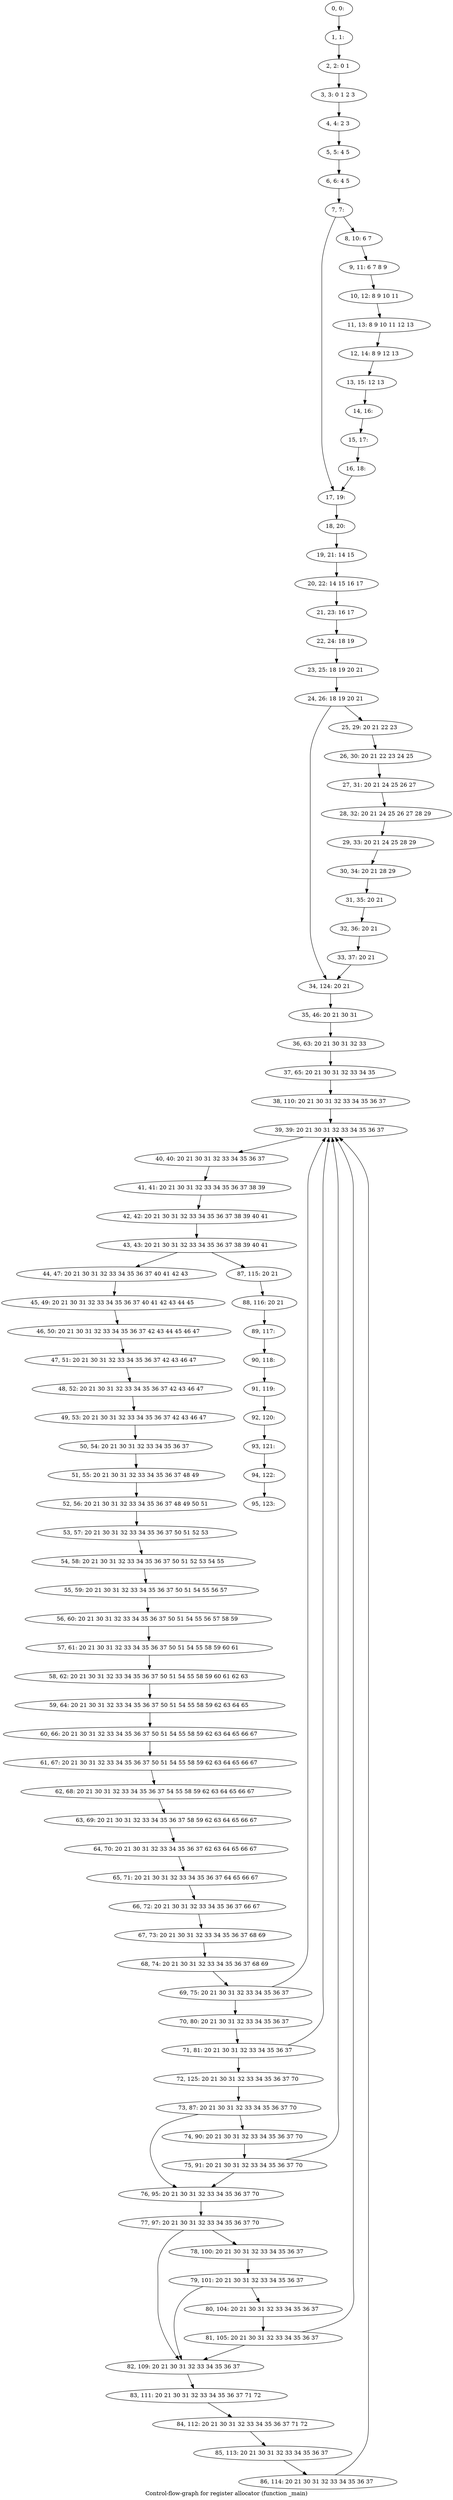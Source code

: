 digraph G {
graph [label="Control-flow-graph for register allocator (function _main)"]
0[label="0, 0: "];
1[label="1, 1: "];
2[label="2, 2: 0 1 "];
3[label="3, 3: 0 1 2 3 "];
4[label="4, 4: 2 3 "];
5[label="5, 5: 4 5 "];
6[label="6, 6: 4 5 "];
7[label="7, 7: "];
8[label="8, 10: 6 7 "];
9[label="9, 11: 6 7 8 9 "];
10[label="10, 12: 8 9 10 11 "];
11[label="11, 13: 8 9 10 11 12 13 "];
12[label="12, 14: 8 9 12 13 "];
13[label="13, 15: 12 13 "];
14[label="14, 16: "];
15[label="15, 17: "];
16[label="16, 18: "];
17[label="17, 19: "];
18[label="18, 20: "];
19[label="19, 21: 14 15 "];
20[label="20, 22: 14 15 16 17 "];
21[label="21, 23: 16 17 "];
22[label="22, 24: 18 19 "];
23[label="23, 25: 18 19 20 21 "];
24[label="24, 26: 18 19 20 21 "];
25[label="25, 29: 20 21 22 23 "];
26[label="26, 30: 20 21 22 23 24 25 "];
27[label="27, 31: 20 21 24 25 26 27 "];
28[label="28, 32: 20 21 24 25 26 27 28 29 "];
29[label="29, 33: 20 21 24 25 28 29 "];
30[label="30, 34: 20 21 28 29 "];
31[label="31, 35: 20 21 "];
32[label="32, 36: 20 21 "];
33[label="33, 37: 20 21 "];
34[label="34, 124: 20 21 "];
35[label="35, 46: 20 21 30 31 "];
36[label="36, 63: 20 21 30 31 32 33 "];
37[label="37, 65: 20 21 30 31 32 33 34 35 "];
38[label="38, 110: 20 21 30 31 32 33 34 35 36 37 "];
39[label="39, 39: 20 21 30 31 32 33 34 35 36 37 "];
40[label="40, 40: 20 21 30 31 32 33 34 35 36 37 "];
41[label="41, 41: 20 21 30 31 32 33 34 35 36 37 38 39 "];
42[label="42, 42: 20 21 30 31 32 33 34 35 36 37 38 39 40 41 "];
43[label="43, 43: 20 21 30 31 32 33 34 35 36 37 38 39 40 41 "];
44[label="44, 47: 20 21 30 31 32 33 34 35 36 37 40 41 42 43 "];
45[label="45, 49: 20 21 30 31 32 33 34 35 36 37 40 41 42 43 44 45 "];
46[label="46, 50: 20 21 30 31 32 33 34 35 36 37 42 43 44 45 46 47 "];
47[label="47, 51: 20 21 30 31 32 33 34 35 36 37 42 43 46 47 "];
48[label="48, 52: 20 21 30 31 32 33 34 35 36 37 42 43 46 47 "];
49[label="49, 53: 20 21 30 31 32 33 34 35 36 37 42 43 46 47 "];
50[label="50, 54: 20 21 30 31 32 33 34 35 36 37 "];
51[label="51, 55: 20 21 30 31 32 33 34 35 36 37 48 49 "];
52[label="52, 56: 20 21 30 31 32 33 34 35 36 37 48 49 50 51 "];
53[label="53, 57: 20 21 30 31 32 33 34 35 36 37 50 51 52 53 "];
54[label="54, 58: 20 21 30 31 32 33 34 35 36 37 50 51 52 53 54 55 "];
55[label="55, 59: 20 21 30 31 32 33 34 35 36 37 50 51 54 55 56 57 "];
56[label="56, 60: 20 21 30 31 32 33 34 35 36 37 50 51 54 55 56 57 58 59 "];
57[label="57, 61: 20 21 30 31 32 33 34 35 36 37 50 51 54 55 58 59 60 61 "];
58[label="58, 62: 20 21 30 31 32 33 34 35 36 37 50 51 54 55 58 59 60 61 62 63 "];
59[label="59, 64: 20 21 30 31 32 33 34 35 36 37 50 51 54 55 58 59 62 63 64 65 "];
60[label="60, 66: 20 21 30 31 32 33 34 35 36 37 50 51 54 55 58 59 62 63 64 65 66 67 "];
61[label="61, 67: 20 21 30 31 32 33 34 35 36 37 50 51 54 55 58 59 62 63 64 65 66 67 "];
62[label="62, 68: 20 21 30 31 32 33 34 35 36 37 54 55 58 59 62 63 64 65 66 67 "];
63[label="63, 69: 20 21 30 31 32 33 34 35 36 37 58 59 62 63 64 65 66 67 "];
64[label="64, 70: 20 21 30 31 32 33 34 35 36 37 62 63 64 65 66 67 "];
65[label="65, 71: 20 21 30 31 32 33 34 35 36 37 64 65 66 67 "];
66[label="66, 72: 20 21 30 31 32 33 34 35 36 37 66 67 "];
67[label="67, 73: 20 21 30 31 32 33 34 35 36 37 68 69 "];
68[label="68, 74: 20 21 30 31 32 33 34 35 36 37 68 69 "];
69[label="69, 75: 20 21 30 31 32 33 34 35 36 37 "];
70[label="70, 80: 20 21 30 31 32 33 34 35 36 37 "];
71[label="71, 81: 20 21 30 31 32 33 34 35 36 37 "];
72[label="72, 125: 20 21 30 31 32 33 34 35 36 37 70 "];
73[label="73, 87: 20 21 30 31 32 33 34 35 36 37 70 "];
74[label="74, 90: 20 21 30 31 32 33 34 35 36 37 70 "];
75[label="75, 91: 20 21 30 31 32 33 34 35 36 37 70 "];
76[label="76, 95: 20 21 30 31 32 33 34 35 36 37 70 "];
77[label="77, 97: 20 21 30 31 32 33 34 35 36 37 70 "];
78[label="78, 100: 20 21 30 31 32 33 34 35 36 37 "];
79[label="79, 101: 20 21 30 31 32 33 34 35 36 37 "];
80[label="80, 104: 20 21 30 31 32 33 34 35 36 37 "];
81[label="81, 105: 20 21 30 31 32 33 34 35 36 37 "];
82[label="82, 109: 20 21 30 31 32 33 34 35 36 37 "];
83[label="83, 111: 20 21 30 31 32 33 34 35 36 37 71 72 "];
84[label="84, 112: 20 21 30 31 32 33 34 35 36 37 71 72 "];
85[label="85, 113: 20 21 30 31 32 33 34 35 36 37 "];
86[label="86, 114: 20 21 30 31 32 33 34 35 36 37 "];
87[label="87, 115: 20 21 "];
88[label="88, 116: 20 21 "];
89[label="89, 117: "];
90[label="90, 118: "];
91[label="91, 119: "];
92[label="92, 120: "];
93[label="93, 121: "];
94[label="94, 122: "];
95[label="95, 123: "];
0->1 ;
1->2 ;
2->3 ;
3->4 ;
4->5 ;
5->6 ;
6->7 ;
7->8 ;
7->17 ;
8->9 ;
9->10 ;
10->11 ;
11->12 ;
12->13 ;
13->14 ;
14->15 ;
15->16 ;
16->17 ;
17->18 ;
18->19 ;
19->20 ;
20->21 ;
21->22 ;
22->23 ;
23->24 ;
24->25 ;
24->34 ;
25->26 ;
26->27 ;
27->28 ;
28->29 ;
29->30 ;
30->31 ;
31->32 ;
32->33 ;
33->34 ;
34->35 ;
35->36 ;
36->37 ;
37->38 ;
38->39 ;
39->40 ;
40->41 ;
41->42 ;
42->43 ;
43->44 ;
43->87 ;
44->45 ;
45->46 ;
46->47 ;
47->48 ;
48->49 ;
49->50 ;
50->51 ;
51->52 ;
52->53 ;
53->54 ;
54->55 ;
55->56 ;
56->57 ;
57->58 ;
58->59 ;
59->60 ;
60->61 ;
61->62 ;
62->63 ;
63->64 ;
64->65 ;
65->66 ;
66->67 ;
67->68 ;
68->69 ;
69->70 ;
69->39 ;
70->71 ;
71->72 ;
71->39 ;
72->73 ;
73->74 ;
73->76 ;
74->75 ;
75->76 ;
75->39 ;
76->77 ;
77->78 ;
77->82 ;
78->79 ;
79->80 ;
79->82 ;
80->81 ;
81->82 ;
81->39 ;
82->83 ;
83->84 ;
84->85 ;
85->86 ;
86->39 ;
87->88 ;
88->89 ;
89->90 ;
90->91 ;
91->92 ;
92->93 ;
93->94 ;
94->95 ;
}
